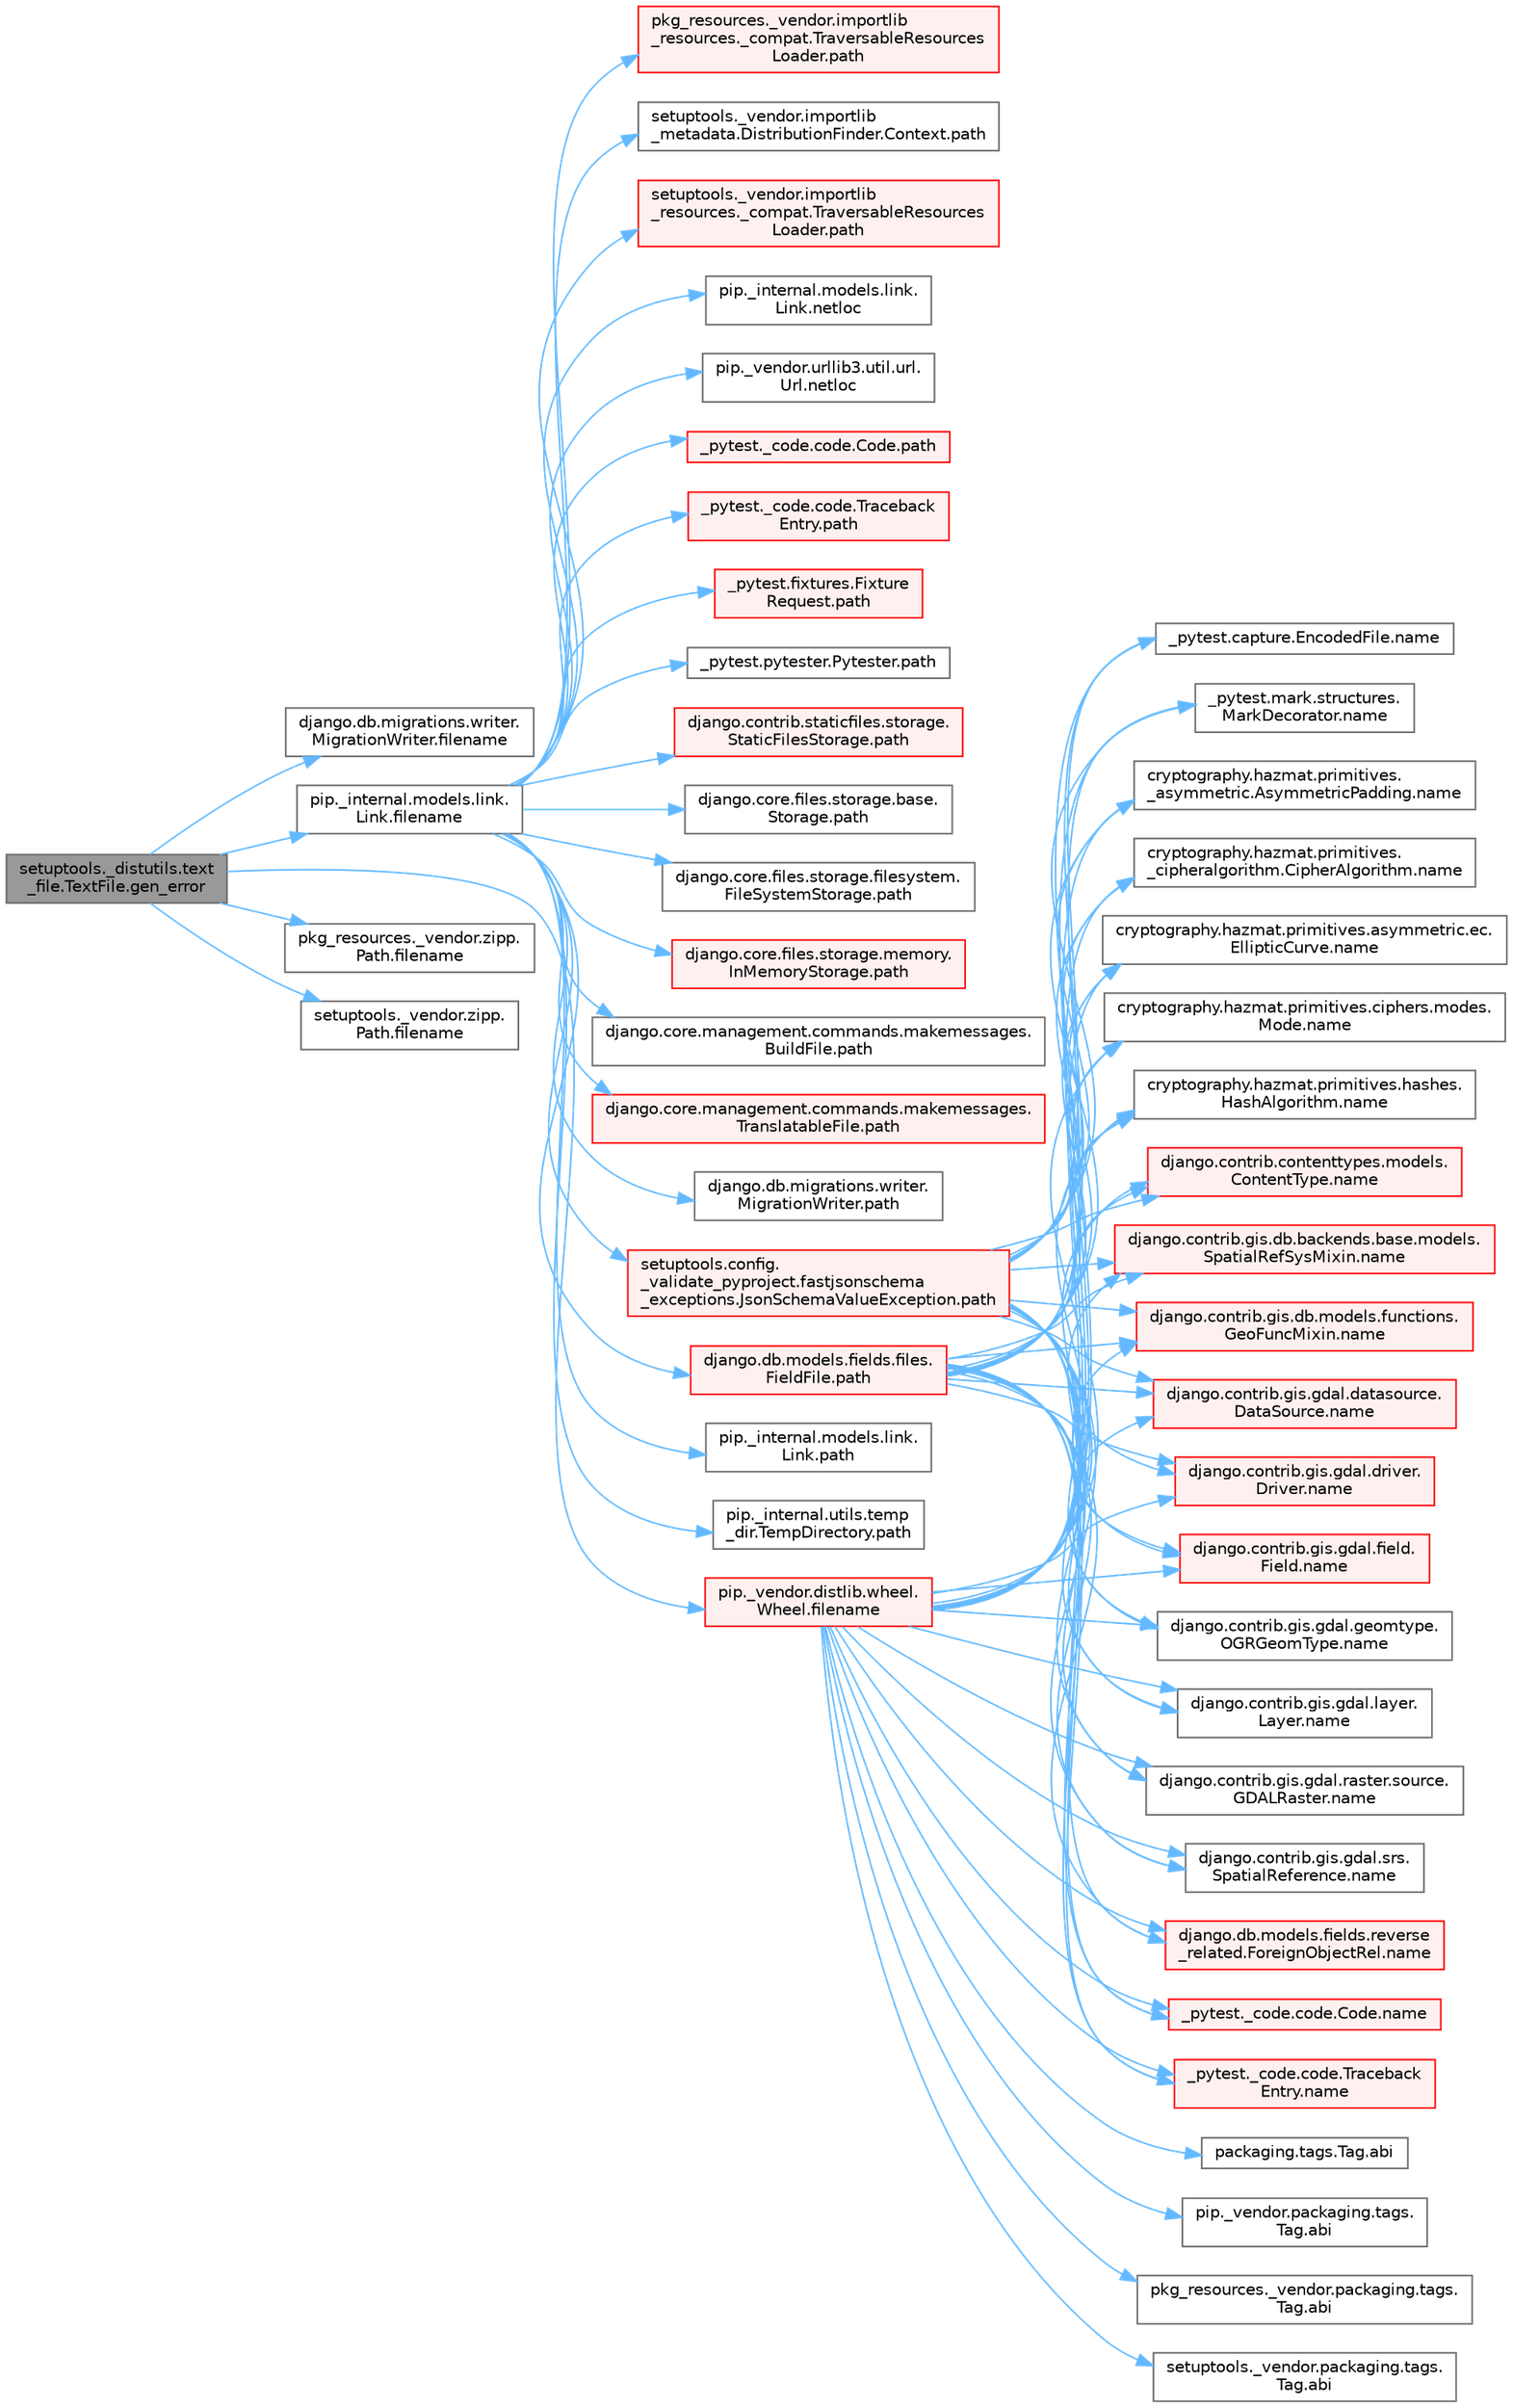 digraph "setuptools._distutils.text_file.TextFile.gen_error"
{
 // LATEX_PDF_SIZE
  bgcolor="transparent";
  edge [fontname=Helvetica,fontsize=10,labelfontname=Helvetica,labelfontsize=10];
  node [fontname=Helvetica,fontsize=10,shape=box,height=0.2,width=0.4];
  rankdir="LR";
  Node1 [id="Node000001",label="setuptools._distutils.text\l_file.TextFile.gen_error",height=0.2,width=0.4,color="gray40", fillcolor="grey60", style="filled", fontcolor="black",tooltip=" "];
  Node1 -> Node2 [id="edge1_Node000001_Node000002",color="steelblue1",style="solid",tooltip=" "];
  Node2 [id="Node000002",label="django.db.migrations.writer.\lMigrationWriter.filename",height=0.2,width=0.4,color="grey40", fillcolor="white", style="filled",URL="$classdjango_1_1db_1_1migrations_1_1writer_1_1_migration_writer.html#ae24480c1739a3664d744483f682558f6",tooltip=" "];
  Node1 -> Node3 [id="edge2_Node000001_Node000003",color="steelblue1",style="solid",tooltip=" "];
  Node3 [id="Node000003",label="pip._internal.models.link.\lLink.filename",height=0.2,width=0.4,color="grey40", fillcolor="white", style="filled",URL="$classpip_1_1__internal_1_1models_1_1link_1_1_link.html#a5fb02f5a5a42909c89a18745b74cf998",tooltip=" "];
  Node3 -> Node4 [id="edge3_Node000003_Node000004",color="steelblue1",style="solid",tooltip=" "];
  Node4 [id="Node000004",label="pip._internal.models.link.\lLink.netloc",height=0.2,width=0.4,color="grey40", fillcolor="white", style="filled",URL="$classpip_1_1__internal_1_1models_1_1link_1_1_link.html#a3b75bb1dffe191f8f61239e8af2135cc",tooltip=" "];
  Node3 -> Node5 [id="edge4_Node000003_Node000005",color="steelblue1",style="solid",tooltip=" "];
  Node5 [id="Node000005",label="pip._vendor.urllib3.util.url.\lUrl.netloc",height=0.2,width=0.4,color="grey40", fillcolor="white", style="filled",URL="$classpip_1_1__vendor_1_1urllib3_1_1util_1_1url_1_1_url.html#a21c30d00835154c0c1666297224417d4",tooltip=" "];
  Node3 -> Node6 [id="edge5_Node000003_Node000006",color="steelblue1",style="solid",tooltip=" "];
  Node6 [id="Node000006",label="_pytest._code.code.Code.path",height=0.2,width=0.4,color="red", fillcolor="#FFF0F0", style="filled",URL="$class__pytest_1_1__code_1_1code_1_1_code.html#a1dae55e90750fe77c7517f806a14d864",tooltip=" "];
  Node3 -> Node18 [id="edge6_Node000003_Node000018",color="steelblue1",style="solid",tooltip=" "];
  Node18 [id="Node000018",label="_pytest._code.code.Traceback\lEntry.path",height=0.2,width=0.4,color="red", fillcolor="#FFF0F0", style="filled",URL="$class__pytest_1_1__code_1_1code_1_1_traceback_entry.html#a5a88b9ae4623733566450a9e7d8387c0",tooltip=" "];
  Node3 -> Node20 [id="edge7_Node000003_Node000020",color="steelblue1",style="solid",tooltip=" "];
  Node20 [id="Node000020",label="_pytest.fixtures.Fixture\lRequest.path",height=0.2,width=0.4,color="red", fillcolor="#FFF0F0", style="filled",URL="$class__pytest_1_1fixtures_1_1_fixture_request.html#a6f6db59812d121b54cd67d5e434e1451",tooltip=" "];
  Node3 -> Node26 [id="edge8_Node000003_Node000026",color="steelblue1",style="solid",tooltip=" "];
  Node26 [id="Node000026",label="_pytest.pytester.Pytester.path",height=0.2,width=0.4,color="grey40", fillcolor="white", style="filled",URL="$class__pytest_1_1pytester_1_1_pytester.html#a403c804f74a87f5e5705774fa896cc1f",tooltip=" "];
  Node3 -> Node27 [id="edge9_Node000003_Node000027",color="steelblue1",style="solid",tooltip=" "];
  Node27 [id="Node000027",label="django.contrib.staticfiles.storage.\lStaticFilesStorage.path",height=0.2,width=0.4,color="red", fillcolor="#FFF0F0", style="filled",URL="$classdjango_1_1contrib_1_1staticfiles_1_1storage_1_1_static_files_storage.html#a4e96cc92fbde7423d1b74f3a50fc0bf6",tooltip=" "];
  Node3 -> Node473 [id="edge10_Node000003_Node000473",color="steelblue1",style="solid",tooltip=" "];
  Node473 [id="Node000473",label="django.core.files.storage.base.\lStorage.path",height=0.2,width=0.4,color="grey40", fillcolor="white", style="filled",URL="$classdjango_1_1core_1_1files_1_1storage_1_1base_1_1_storage.html#a9be8d49a55131dbbab2c5fd57f7e772c",tooltip=" "];
  Node3 -> Node474 [id="edge11_Node000003_Node000474",color="steelblue1",style="solid",tooltip=" "];
  Node474 [id="Node000474",label="django.core.files.storage.filesystem.\lFileSystemStorage.path",height=0.2,width=0.4,color="grey40", fillcolor="white", style="filled",URL="$classdjango_1_1core_1_1files_1_1storage_1_1filesystem_1_1_file_system_storage.html#abf8a7e88eedec3e1b2ea965cc0858d17",tooltip=" "];
  Node3 -> Node475 [id="edge12_Node000003_Node000475",color="steelblue1",style="solid",tooltip=" "];
  Node475 [id="Node000475",label="django.core.files.storage.memory.\lInMemoryStorage.path",height=0.2,width=0.4,color="red", fillcolor="#FFF0F0", style="filled",URL="$classdjango_1_1core_1_1files_1_1storage_1_1memory_1_1_in_memory_storage.html#a466c8e28fd11839318d2e4454b8ef89f",tooltip=" "];
  Node3 -> Node479 [id="edge13_Node000003_Node000479",color="steelblue1",style="solid",tooltip=" "];
  Node479 [id="Node000479",label="django.core.management.commands.makemessages.\lBuildFile.path",height=0.2,width=0.4,color="grey40", fillcolor="white", style="filled",URL="$classdjango_1_1core_1_1management_1_1commands_1_1makemessages_1_1_build_file.html#ac06388718e902543bc00a7c6565105fc",tooltip=" "];
  Node3 -> Node480 [id="edge14_Node000003_Node000480",color="steelblue1",style="solid",tooltip=" "];
  Node480 [id="Node000480",label="django.core.management.commands.makemessages.\lTranslatableFile.path",height=0.2,width=0.4,color="red", fillcolor="#FFF0F0", style="filled",URL="$classdjango_1_1core_1_1management_1_1commands_1_1makemessages_1_1_translatable_file.html#ad851d5e6b8a65f5915ccfd4a30fb8026",tooltip=" "];
  Node3 -> Node481 [id="edge15_Node000003_Node000481",color="steelblue1",style="solid",tooltip=" "];
  Node481 [id="Node000481",label="django.db.migrations.writer.\lMigrationWriter.path",height=0.2,width=0.4,color="grey40", fillcolor="white", style="filled",URL="$classdjango_1_1db_1_1migrations_1_1writer_1_1_migration_writer.html#a45469d67e8f80996c982470d36136184",tooltip=" "];
  Node3 -> Node482 [id="edge16_Node000003_Node000482",color="steelblue1",style="solid",tooltip=" "];
  Node482 [id="Node000482",label="django.db.models.fields.files.\lFieldFile.path",height=0.2,width=0.4,color="red", fillcolor="#FFF0F0", style="filled",URL="$classdjango_1_1db_1_1models_1_1fields_1_1files_1_1_field_file.html#ae91c4ed0643fb9bd8959d0db8eb44f80",tooltip=" "];
  Node482 -> Node401 [id="edge17_Node000482_Node000401",color="steelblue1",style="solid",tooltip=" "];
  Node401 [id="Node000401",label="_pytest._code.code.Code.name",height=0.2,width=0.4,color="red", fillcolor="#FFF0F0", style="filled",URL="$class__pytest_1_1__code_1_1code_1_1_code.html#a1f3cbc53ca6df4a1bab12183694b6e78",tooltip=" "];
  Node482 -> Node402 [id="edge18_Node000482_Node000402",color="steelblue1",style="solid",tooltip=" "];
  Node402 [id="Node000402",label="_pytest._code.code.Traceback\lEntry.name",height=0.2,width=0.4,color="red", fillcolor="#FFF0F0", style="filled",URL="$class__pytest_1_1__code_1_1code_1_1_traceback_entry.html#a106b95c0753f41669fbfb8ee4c11ad3d",tooltip=" "];
  Node482 -> Node403 [id="edge19_Node000482_Node000403",color="steelblue1",style="solid",tooltip=" "];
  Node403 [id="Node000403",label="_pytest.capture.EncodedFile.name",height=0.2,width=0.4,color="grey40", fillcolor="white", style="filled",URL="$class__pytest_1_1capture_1_1_encoded_file.html#a738c73b5de21c7261d9e51f71e4f0397",tooltip=" "];
  Node482 -> Node404 [id="edge20_Node000482_Node000404",color="steelblue1",style="solid",tooltip=" "];
  Node404 [id="Node000404",label="_pytest.mark.structures.\lMarkDecorator.name",height=0.2,width=0.4,color="grey40", fillcolor="white", style="filled",URL="$class__pytest_1_1mark_1_1structures_1_1_mark_decorator.html#ae8f66760cda125450e0e3bd38689c72f",tooltip=" "];
  Node482 -> Node405 [id="edge21_Node000482_Node000405",color="steelblue1",style="solid",tooltip=" "];
  Node405 [id="Node000405",label="cryptography.hazmat.primitives.\l_asymmetric.AsymmetricPadding.name",height=0.2,width=0.4,color="grey40", fillcolor="white", style="filled",URL="$classcryptography_1_1hazmat_1_1primitives_1_1__asymmetric_1_1_asymmetric_padding.html#a8f72e8284cb336861a873ed5ce0e39b5",tooltip=" "];
  Node482 -> Node406 [id="edge22_Node000482_Node000406",color="steelblue1",style="solid",tooltip=" "];
  Node406 [id="Node000406",label="cryptography.hazmat.primitives.\l_cipheralgorithm.CipherAlgorithm.name",height=0.2,width=0.4,color="grey40", fillcolor="white", style="filled",URL="$classcryptography_1_1hazmat_1_1primitives_1_1__cipheralgorithm_1_1_cipher_algorithm.html#a50567a5c3388450ab7aa883ab34a1ac7",tooltip=" "];
  Node482 -> Node407 [id="edge23_Node000482_Node000407",color="steelblue1",style="solid",tooltip=" "];
  Node407 [id="Node000407",label="cryptography.hazmat.primitives.asymmetric.ec.\lEllipticCurve.name",height=0.2,width=0.4,color="grey40", fillcolor="white", style="filled",URL="$classcryptography_1_1hazmat_1_1primitives_1_1asymmetric_1_1ec_1_1_elliptic_curve.html#a2775c4e945309a6c7ea33dace1698a60",tooltip=" "];
  Node482 -> Node408 [id="edge24_Node000482_Node000408",color="steelblue1",style="solid",tooltip=" "];
  Node408 [id="Node000408",label="cryptography.hazmat.primitives.ciphers.modes.\lMode.name",height=0.2,width=0.4,color="grey40", fillcolor="white", style="filled",URL="$classcryptography_1_1hazmat_1_1primitives_1_1ciphers_1_1modes_1_1_mode.html#a99d93fd1370a2abbb5bb5cffbd5ff0f7",tooltip=" "];
  Node482 -> Node409 [id="edge25_Node000482_Node000409",color="steelblue1",style="solid",tooltip=" "];
  Node409 [id="Node000409",label="cryptography.hazmat.primitives.hashes.\lHashAlgorithm.name",height=0.2,width=0.4,color="grey40", fillcolor="white", style="filled",URL="$classcryptography_1_1hazmat_1_1primitives_1_1hashes_1_1_hash_algorithm.html#a42c7e1582d9b46a015774af9e5cbbb0b",tooltip=" "];
  Node482 -> Node410 [id="edge26_Node000482_Node000410",color="steelblue1",style="solid",tooltip=" "];
  Node410 [id="Node000410",label="django.contrib.contenttypes.models.\lContentType.name",height=0.2,width=0.4,color="red", fillcolor="#FFF0F0", style="filled",URL="$classdjango_1_1contrib_1_1contenttypes_1_1models_1_1_content_type.html#a305b62f56597bb2e4823dcf5e6ccdcf8",tooltip=" "];
  Node482 -> Node412 [id="edge27_Node000482_Node000412",color="steelblue1",style="solid",tooltip=" "];
  Node412 [id="Node000412",label="django.contrib.gis.db.backends.base.models.\lSpatialRefSysMixin.name",height=0.2,width=0.4,color="red", fillcolor="#FFF0F0", style="filled",URL="$classdjango_1_1contrib_1_1gis_1_1db_1_1backends_1_1base_1_1models_1_1_spatial_ref_sys_mixin.html#a56fe36e786b49160249395f453dd1cab",tooltip=" "];
  Node482 -> Node413 [id="edge28_Node000482_Node000413",color="steelblue1",style="solid",tooltip=" "];
  Node413 [id="Node000413",label="django.contrib.gis.db.models.functions.\lGeoFuncMixin.name",height=0.2,width=0.4,color="red", fillcolor="#FFF0F0", style="filled",URL="$classdjango_1_1contrib_1_1gis_1_1db_1_1models_1_1functions_1_1_geo_func_mixin.html#adeeb6b2c9db337396468712e919af622",tooltip=" "];
  Node482 -> Node414 [id="edge29_Node000482_Node000414",color="steelblue1",style="solid",tooltip=" "];
  Node414 [id="Node000414",label="django.contrib.gis.gdal.datasource.\lDataSource.name",height=0.2,width=0.4,color="red", fillcolor="#FFF0F0", style="filled",URL="$classdjango_1_1contrib_1_1gis_1_1gdal_1_1datasource_1_1_data_source.html#aaa98728c7ef6f4d96c689550e8af3ed5",tooltip=" "];
  Node482 -> Node428 [id="edge30_Node000482_Node000428",color="steelblue1",style="solid",tooltip=" "];
  Node428 [id="Node000428",label="django.contrib.gis.gdal.driver.\lDriver.name",height=0.2,width=0.4,color="red", fillcolor="#FFF0F0", style="filled",URL="$classdjango_1_1contrib_1_1gis_1_1gdal_1_1driver_1_1_driver.html#aaa5d4d1b9fd762839db84d1e56e36b7f",tooltip=" "];
  Node482 -> Node429 [id="edge31_Node000482_Node000429",color="steelblue1",style="solid",tooltip=" "];
  Node429 [id="Node000429",label="django.contrib.gis.gdal.field.\lField.name",height=0.2,width=0.4,color="red", fillcolor="#FFF0F0", style="filled",URL="$classdjango_1_1contrib_1_1gis_1_1gdal_1_1field_1_1_field.html#a28a3b0af5006d5abf34d5b1497011368",tooltip=" "];
  Node482 -> Node430 [id="edge32_Node000482_Node000430",color="steelblue1",style="solid",tooltip=" "];
  Node430 [id="Node000430",label="django.contrib.gis.gdal.geomtype.\lOGRGeomType.name",height=0.2,width=0.4,color="grey40", fillcolor="white", style="filled",URL="$classdjango_1_1contrib_1_1gis_1_1gdal_1_1geomtype_1_1_o_g_r_geom_type.html#a719b3100682ab8df79fd8a2484163b8e",tooltip=" "];
  Node482 -> Node431 [id="edge33_Node000482_Node000431",color="steelblue1",style="solid",tooltip=" "];
  Node431 [id="Node000431",label="django.contrib.gis.gdal.layer.\lLayer.name",height=0.2,width=0.4,color="grey40", fillcolor="white", style="filled",URL="$classdjango_1_1contrib_1_1gis_1_1gdal_1_1layer_1_1_layer.html#a53791d8e2fe8b1ca86b426a625e7d66c",tooltip=" "];
  Node482 -> Node432 [id="edge34_Node000482_Node000432",color="steelblue1",style="solid",tooltip=" "];
  Node432 [id="Node000432",label="django.contrib.gis.gdal.raster.source.\lGDALRaster.name",height=0.2,width=0.4,color="grey40", fillcolor="white", style="filled",URL="$classdjango_1_1contrib_1_1gis_1_1gdal_1_1raster_1_1source_1_1_g_d_a_l_raster.html#a6cca2a8eca0ab4ff2e89f0f0cce590d1",tooltip=" "];
  Node482 -> Node433 [id="edge35_Node000482_Node000433",color="steelblue1",style="solid",tooltip=" "];
  Node433 [id="Node000433",label="django.contrib.gis.gdal.srs.\lSpatialReference.name",height=0.2,width=0.4,color="grey40", fillcolor="white", style="filled",URL="$classdjango_1_1contrib_1_1gis_1_1gdal_1_1srs_1_1_spatial_reference.html#ac2c9d37b41ae1a91ca63a7046590d603",tooltip=" "];
  Node482 -> Node434 [id="edge36_Node000482_Node000434",color="steelblue1",style="solid",tooltip=" "];
  Node434 [id="Node000434",label="django.db.models.fields.reverse\l_related.ForeignObjectRel.name",height=0.2,width=0.4,color="red", fillcolor="#FFF0F0", style="filled",URL="$classdjango_1_1db_1_1models_1_1fields_1_1reverse__related_1_1_foreign_object_rel.html#a5c0c2387142987d2c9582e677e90b5d7",tooltip=" "];
  Node3 -> Node1139 [id="edge37_Node000003_Node001139",color="steelblue1",style="solid",tooltip=" "];
  Node1139 [id="Node001139",label="pip._internal.models.link.\lLink.path",height=0.2,width=0.4,color="grey40", fillcolor="white", style="filled",URL="$classpip_1_1__internal_1_1models_1_1link_1_1_link.html#a30f454216dcb615e3ed986238490f180",tooltip=" "];
  Node3 -> Node1140 [id="edge38_Node000003_Node001140",color="steelblue1",style="solid",tooltip=" "];
  Node1140 [id="Node001140",label="pip._internal.utils.temp\l_dir.TempDirectory.path",height=0.2,width=0.4,color="grey40", fillcolor="white", style="filled",URL="$classpip_1_1__internal_1_1utils_1_1temp__dir_1_1_temp_directory.html#afe6b2d95c070c6570957de5696ff3a6e",tooltip=" "];
  Node3 -> Node1141 [id="edge39_Node000003_Node001141",color="steelblue1",style="solid",tooltip=" "];
  Node1141 [id="Node001141",label="pkg_resources._vendor.importlib\l_resources._compat.TraversableResources\lLoader.path",height=0.2,width=0.4,color="red", fillcolor="#FFF0F0", style="filled",URL="$classpkg__resources_1_1__vendor_1_1importlib__resources_1_1__compat_1_1_traversable_resources_loader.html#acfc17872a53cbe02f6c34eda2bb162f2",tooltip=" "];
  Node3 -> Node1143 [id="edge40_Node000003_Node001143",color="steelblue1",style="solid",tooltip=" "];
  Node1143 [id="Node001143",label="setuptools._vendor.importlib\l_metadata.DistributionFinder.Context.path",height=0.2,width=0.4,color="grey40", fillcolor="white", style="filled",URL="$classsetuptools_1_1__vendor_1_1importlib__metadata_1_1_distribution_finder_1_1_context.html#a84a429ddce40738ea5c0edb53799ee8d",tooltip=" "];
  Node3 -> Node1144 [id="edge41_Node000003_Node001144",color="steelblue1",style="solid",tooltip=" "];
  Node1144 [id="Node001144",label="setuptools._vendor.importlib\l_resources._compat.TraversableResources\lLoader.path",height=0.2,width=0.4,color="red", fillcolor="#FFF0F0", style="filled",URL="$classsetuptools_1_1__vendor_1_1importlib__resources_1_1__compat_1_1_traversable_resources_loader.html#a9b9cf5b6723d48f7a779b6ae71d53699",tooltip=" "];
  Node3 -> Node1145 [id="edge42_Node000003_Node001145",color="steelblue1",style="solid",tooltip=" "];
  Node1145 [id="Node001145",label="setuptools.config.\l_validate_pyproject.fastjsonschema\l_exceptions.JsonSchemaValueException.path",height=0.2,width=0.4,color="red", fillcolor="#FFF0F0", style="filled",URL="$classsetuptools_1_1config_1_1__validate__pyproject_1_1fastjsonschema__exceptions_1_1_json_schema_value_exception.html#a59179b3d1dc16c7087530bbc10bcf857",tooltip=" "];
  Node1145 -> Node401 [id="edge43_Node001145_Node000401",color="steelblue1",style="solid",tooltip=" "];
  Node1145 -> Node402 [id="edge44_Node001145_Node000402",color="steelblue1",style="solid",tooltip=" "];
  Node1145 -> Node403 [id="edge45_Node001145_Node000403",color="steelblue1",style="solid",tooltip=" "];
  Node1145 -> Node404 [id="edge46_Node001145_Node000404",color="steelblue1",style="solid",tooltip=" "];
  Node1145 -> Node405 [id="edge47_Node001145_Node000405",color="steelblue1",style="solid",tooltip=" "];
  Node1145 -> Node406 [id="edge48_Node001145_Node000406",color="steelblue1",style="solid",tooltip=" "];
  Node1145 -> Node407 [id="edge49_Node001145_Node000407",color="steelblue1",style="solid",tooltip=" "];
  Node1145 -> Node408 [id="edge50_Node001145_Node000408",color="steelblue1",style="solid",tooltip=" "];
  Node1145 -> Node409 [id="edge51_Node001145_Node000409",color="steelblue1",style="solid",tooltip=" "];
  Node1145 -> Node410 [id="edge52_Node001145_Node000410",color="steelblue1",style="solid",tooltip=" "];
  Node1145 -> Node412 [id="edge53_Node001145_Node000412",color="steelblue1",style="solid",tooltip=" "];
  Node1145 -> Node413 [id="edge54_Node001145_Node000413",color="steelblue1",style="solid",tooltip=" "];
  Node1145 -> Node414 [id="edge55_Node001145_Node000414",color="steelblue1",style="solid",tooltip=" "];
  Node1145 -> Node428 [id="edge56_Node001145_Node000428",color="steelblue1",style="solid",tooltip=" "];
  Node1145 -> Node429 [id="edge57_Node001145_Node000429",color="steelblue1",style="solid",tooltip=" "];
  Node1145 -> Node430 [id="edge58_Node001145_Node000430",color="steelblue1",style="solid",tooltip=" "];
  Node1145 -> Node431 [id="edge59_Node001145_Node000431",color="steelblue1",style="solid",tooltip=" "];
  Node1145 -> Node432 [id="edge60_Node001145_Node000432",color="steelblue1",style="solid",tooltip=" "];
  Node1145 -> Node433 [id="edge61_Node001145_Node000433",color="steelblue1",style="solid",tooltip=" "];
  Node1145 -> Node434 [id="edge62_Node001145_Node000434",color="steelblue1",style="solid",tooltip=" "];
  Node1 -> Node574 [id="edge63_Node000001_Node000574",color="steelblue1",style="solid",tooltip=" "];
  Node574 [id="Node000574",label="pip._vendor.distlib.wheel.\lWheel.filename",height=0.2,width=0.4,color="red", fillcolor="#FFF0F0", style="filled",URL="$classpip_1_1__vendor_1_1distlib_1_1wheel_1_1_wheel.html#a396687a6caff7584126f2dec111900fd",tooltip=" "];
  Node574 -> Node575 [id="edge64_Node000574_Node000575",color="steelblue1",style="solid",tooltip=" "];
  Node575 [id="Node000575",label="packaging.tags.Tag.abi",height=0.2,width=0.4,color="grey40", fillcolor="white", style="filled",URL="$classpackaging_1_1tags_1_1_tag.html#a4a75fb15cbd3769bd4a7595cd409e009",tooltip=" "];
  Node574 -> Node576 [id="edge65_Node000574_Node000576",color="steelblue1",style="solid",tooltip=" "];
  Node576 [id="Node000576",label="pip._vendor.packaging.tags.\lTag.abi",height=0.2,width=0.4,color="grey40", fillcolor="white", style="filled",URL="$classpip_1_1__vendor_1_1packaging_1_1tags_1_1_tag.html#a776ff442e7c80cf8c8f724f6228c5245",tooltip=" "];
  Node574 -> Node577 [id="edge66_Node000574_Node000577",color="steelblue1",style="solid",tooltip=" "];
  Node577 [id="Node000577",label="pkg_resources._vendor.packaging.tags.\lTag.abi",height=0.2,width=0.4,color="grey40", fillcolor="white", style="filled",URL="$classpkg__resources_1_1__vendor_1_1packaging_1_1tags_1_1_tag.html#a52f73b21efff3010f8abc0afb1f7cbed",tooltip=" "];
  Node574 -> Node578 [id="edge67_Node000574_Node000578",color="steelblue1",style="solid",tooltip=" "];
  Node578 [id="Node000578",label="setuptools._vendor.packaging.tags.\lTag.abi",height=0.2,width=0.4,color="grey40", fillcolor="white", style="filled",URL="$classsetuptools_1_1__vendor_1_1packaging_1_1tags_1_1_tag.html#ad91147c4690c898662f5f2df7adee5a1",tooltip=" "];
  Node574 -> Node401 [id="edge68_Node000574_Node000401",color="steelblue1",style="solid",tooltip=" "];
  Node574 -> Node402 [id="edge69_Node000574_Node000402",color="steelblue1",style="solid",tooltip=" "];
  Node574 -> Node403 [id="edge70_Node000574_Node000403",color="steelblue1",style="solid",tooltip=" "];
  Node574 -> Node404 [id="edge71_Node000574_Node000404",color="steelblue1",style="solid",tooltip=" "];
  Node574 -> Node405 [id="edge72_Node000574_Node000405",color="steelblue1",style="solid",tooltip=" "];
  Node574 -> Node406 [id="edge73_Node000574_Node000406",color="steelblue1",style="solid",tooltip=" "];
  Node574 -> Node407 [id="edge74_Node000574_Node000407",color="steelblue1",style="solid",tooltip=" "];
  Node574 -> Node408 [id="edge75_Node000574_Node000408",color="steelblue1",style="solid",tooltip=" "];
  Node574 -> Node409 [id="edge76_Node000574_Node000409",color="steelblue1",style="solid",tooltip=" "];
  Node574 -> Node410 [id="edge77_Node000574_Node000410",color="steelblue1",style="solid",tooltip=" "];
  Node574 -> Node412 [id="edge78_Node000574_Node000412",color="steelblue1",style="solid",tooltip=" "];
  Node574 -> Node413 [id="edge79_Node000574_Node000413",color="steelblue1",style="solid",tooltip=" "];
  Node574 -> Node414 [id="edge80_Node000574_Node000414",color="steelblue1",style="solid",tooltip=" "];
  Node574 -> Node428 [id="edge81_Node000574_Node000428",color="steelblue1",style="solid",tooltip=" "];
  Node574 -> Node429 [id="edge82_Node000574_Node000429",color="steelblue1",style="solid",tooltip=" "];
  Node574 -> Node430 [id="edge83_Node000574_Node000430",color="steelblue1",style="solid",tooltip=" "];
  Node574 -> Node431 [id="edge84_Node000574_Node000431",color="steelblue1",style="solid",tooltip=" "];
  Node574 -> Node432 [id="edge85_Node000574_Node000432",color="steelblue1",style="solid",tooltip=" "];
  Node574 -> Node433 [id="edge86_Node000574_Node000433",color="steelblue1",style="solid",tooltip=" "];
  Node574 -> Node434 [id="edge87_Node000574_Node000434",color="steelblue1",style="solid",tooltip=" "];
  Node1 -> Node987 [id="edge88_Node000001_Node000987",color="steelblue1",style="solid",tooltip=" "];
  Node987 [id="Node000987",label="pkg_resources._vendor.zipp.\lPath.filename",height=0.2,width=0.4,color="grey40", fillcolor="white", style="filled",URL="$classpkg__resources_1_1__vendor_1_1zipp_1_1_path.html#a364eea0ac8419e712d546d032dd6cd86",tooltip=" "];
  Node1 -> Node988 [id="edge89_Node000001_Node000988",color="steelblue1",style="solid",tooltip=" "];
  Node988 [id="Node000988",label="setuptools._vendor.zipp.\lPath.filename",height=0.2,width=0.4,color="grey40", fillcolor="white", style="filled",URL="$classsetuptools_1_1__vendor_1_1zipp_1_1_path.html#a79fd7191e6fedef64bfc8367ffb48472",tooltip=" "];
}
